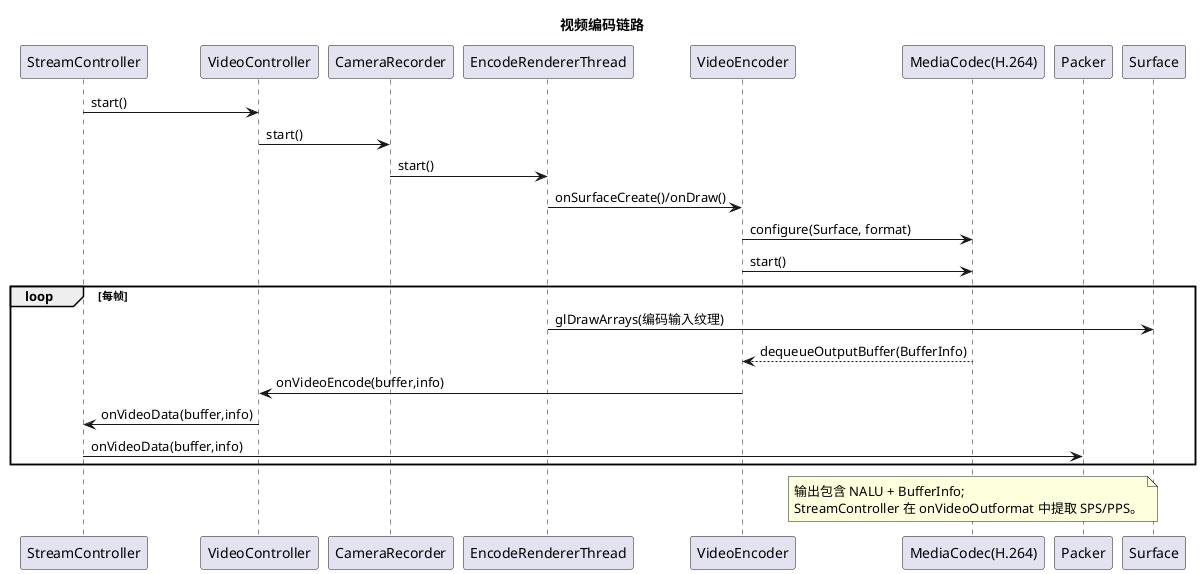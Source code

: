 @startuml
title 视频编码链路

participant StreamController
participant VideoController
participant CameraRecorder
participant "EncodeRendererThread" as EncodeGL
participant VideoEncoder
participant "MediaCodec(H.264)" as MediaCodec
participant Packer

StreamController -> VideoController: start()
VideoController -> CameraRecorder: start()
CameraRecorder -> EncodeGL: start()
EncodeGL -> VideoEncoder: onSurfaceCreate()/onDraw()
VideoEncoder -> MediaCodec: configure(Surface, format)
VideoEncoder -> MediaCodec: start()

loop 每帧
  EncodeGL -> Surface: glDrawArrays(编码输入纹理)
  MediaCodec --> VideoEncoder: dequeueOutputBuffer(BufferInfo)
  VideoEncoder -> VideoController: onVideoEncode(buffer,info)
  VideoController -> StreamController: onVideoData(buffer,info)
  StreamController -> Packer: onVideoData(buffer,info)
end

note over MediaCodec
输出包含 NALU + BufferInfo;
StreamController 在 onVideoOutformat 中提取 SPS/PPS。
end note

@enduml
